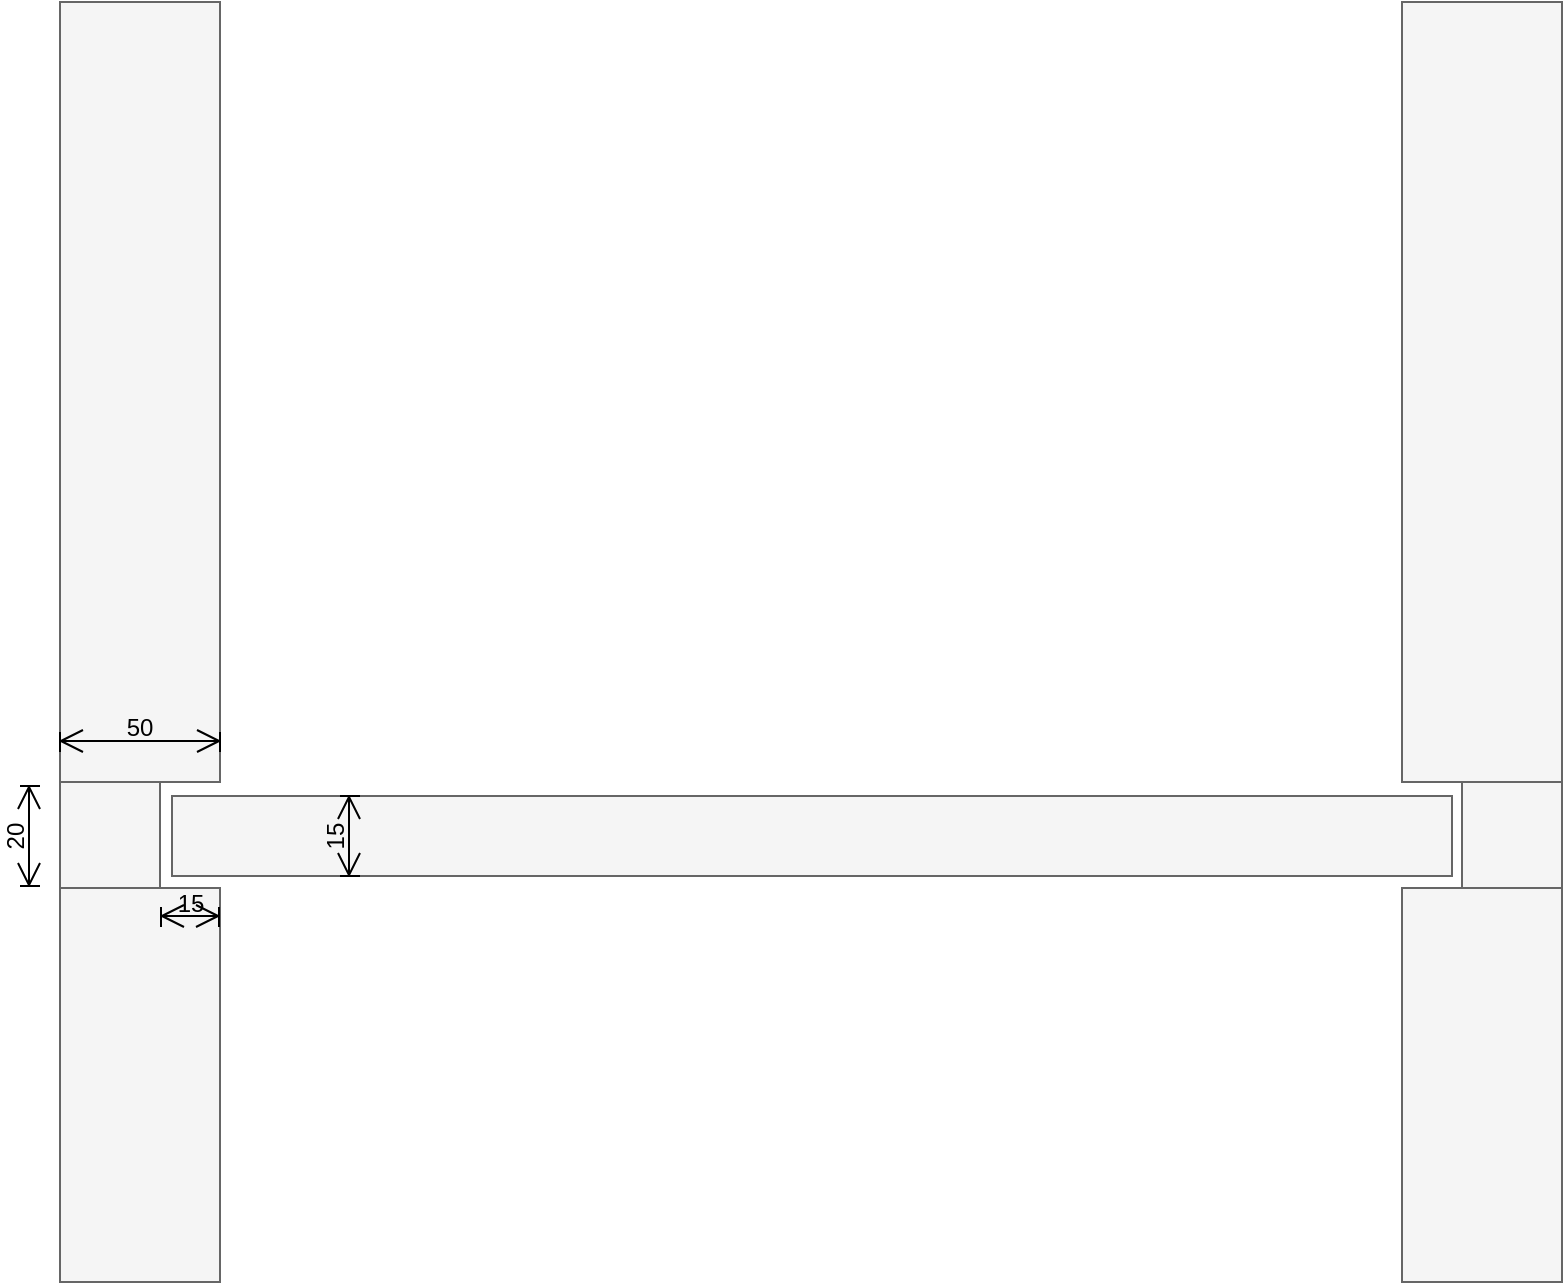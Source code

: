 <mxfile version="21.6.8" type="device" pages="3">
  <diagram id="arUw2AD56AtyqMGTvUxu" name="Mauer und Betonplatte">
    <mxGraphModel dx="1306" dy="821" grid="1" gridSize="10" guides="1" tooltips="1" connect="1" arrows="1" fold="1" page="1" pageScale="1" pageWidth="827" pageHeight="1169" math="0" shadow="0">
      <root>
        <mxCell id="0" />
        <mxCell id="1" parent="0" />
        <mxCell id="bNWo4qMjO5p3vfD7yrDm-2" value="" style="rounded=0;whiteSpace=wrap;html=1;fillColor=#f5f5f5;fontColor=#333333;strokeColor=#666666;" parent="1" vertex="1">
          <mxGeometry x="96" y="557" width="640" height="40" as="geometry" />
        </mxCell>
        <mxCell id="bNWo4qMjO5p3vfD7yrDm-3" value="" style="rounded=0;whiteSpace=wrap;html=1;fillColor=#f5f5f5;fontColor=#333333;strokeColor=#666666;" parent="1" vertex="1">
          <mxGeometry x="40" y="603" width="80" height="197" as="geometry" />
        </mxCell>
        <mxCell id="bNWo4qMjO5p3vfD7yrDm-4" value="" style="rounded=0;whiteSpace=wrap;html=1;fillColor=#f5f5f5;fontColor=#333333;strokeColor=#666666;" parent="1" vertex="1">
          <mxGeometry x="40" y="160" width="80" height="390" as="geometry" />
        </mxCell>
        <mxCell id="bNWo4qMjO5p3vfD7yrDm-5" value="" style="rounded=0;whiteSpace=wrap;html=1;fillColor=#f5f5f5;fontColor=#333333;strokeColor=#666666;imageHeight=20;" parent="1" vertex="1">
          <mxGeometry x="40" y="550" width="50" height="53" as="geometry" />
        </mxCell>
        <mxCell id="bNWo4qMjO5p3vfD7yrDm-6" value="15" style="shape=dimension;direction=north;whiteSpace=wrap;html=1;align=center;points=[];verticalAlign=bottom;labelBackgroundColor=none;horizontal=0;spacingBottom=3;" parent="1" vertex="1">
          <mxGeometry x="180" y="557" width="10" height="40" as="geometry" />
        </mxCell>
        <mxCell id="bNWo4qMjO5p3vfD7yrDm-7" value="50" style="shape=dimension;direction=north;whiteSpace=wrap;html=1;align=center;points=[];verticalAlign=bottom;labelBackgroundColor=none;horizontal=0;spacingBottom=3;rotation=90;" parent="1" vertex="1">
          <mxGeometry x="75" y="490" width="10" height="80" as="geometry" />
        </mxCell>
        <mxCell id="bNWo4qMjO5p3vfD7yrDm-10" value="15" style="shape=dimension;direction=north;whiteSpace=wrap;html=1;align=center;points=[];verticalAlign=bottom;labelBackgroundColor=none;horizontal=0;spacingBottom=3;rotation=90;" parent="1" vertex="1">
          <mxGeometry x="100" y="603" width="10" height="29" as="geometry" />
        </mxCell>
        <mxCell id="bNWo4qMjO5p3vfD7yrDm-11" value="20" style="shape=dimension;direction=north;whiteSpace=wrap;html=1;align=center;points=[];verticalAlign=bottom;labelBackgroundColor=none;horizontal=0;spacingBottom=3;" parent="1" vertex="1">
          <mxGeometry x="20" y="552" width="10" height="50" as="geometry" />
        </mxCell>
        <mxCell id="bNWo4qMjO5p3vfD7yrDm-14" value="" style="rounded=0;whiteSpace=wrap;html=1;fillColor=#f5f5f5;fontColor=#333333;strokeColor=#666666;" parent="1" vertex="1">
          <mxGeometry x="711" y="603" width="80" height="197" as="geometry" />
        </mxCell>
        <mxCell id="bNWo4qMjO5p3vfD7yrDm-15" value="" style="rounded=0;whiteSpace=wrap;html=1;fillColor=#f5f5f5;fontColor=#333333;strokeColor=#666666;" parent="1" vertex="1">
          <mxGeometry x="711" y="160" width="80" height="390" as="geometry" />
        </mxCell>
        <mxCell id="bNWo4qMjO5p3vfD7yrDm-16" value="" style="rounded=0;whiteSpace=wrap;html=1;fillColor=#f5f5f5;fontColor=#333333;strokeColor=#666666;imageHeight=20;" parent="1" vertex="1">
          <mxGeometry x="741" y="550" width="50" height="53" as="geometry" />
        </mxCell>
      </root>
    </mxGraphModel>
  </diagram>
  <diagram name="Decke und Betonträger" id="pxmdkLOjT8xKA3rRRwZG">
    <mxGraphModel dx="1306" dy="821" grid="1" gridSize="10" guides="1" tooltips="1" connect="1" arrows="1" fold="1" page="1" pageScale="1" pageWidth="827" pageHeight="1169" math="0" shadow="0">
      <root>
        <mxCell id="TyFNTDzyKUzdhMpei_I--0" />
        <mxCell id="TyFNTDzyKUzdhMpei_I--1" parent="TyFNTDzyKUzdhMpei_I--0" />
        <mxCell id="TyFNTDzyKUzdhMpei_I--2" value="" style="rounded=0;whiteSpace=wrap;html=1;fillColor=#d0cee2;strokeColor=#56517e;" parent="TyFNTDzyKUzdhMpei_I--1" vertex="1">
          <mxGeometry x="96" y="117" width="640" height="40" as="geometry" />
        </mxCell>
        <mxCell id="TyFNTDzyKUzdhMpei_I--4" value="" style="rounded=0;whiteSpace=wrap;html=1;fillColor=#f5f5f5;fontColor=#333333;strokeColor=#666666;" parent="TyFNTDzyKUzdhMpei_I--1" vertex="1">
          <mxGeometry x="40" y="160" width="80" height="390" as="geometry" />
        </mxCell>
        <mxCell id="TyFNTDzyKUzdhMpei_I--5" value="" style="rounded=0;whiteSpace=wrap;html=1;fillColor=#f5f5f5;fontColor=#333333;strokeColor=#666666;imageHeight=20;" parent="TyFNTDzyKUzdhMpei_I--1" vertex="1">
          <mxGeometry x="40" y="117" width="50" height="43" as="geometry" />
        </mxCell>
        <mxCell id="TyFNTDzyKUzdhMpei_I--6" value="30" style="shape=dimension;direction=north;whiteSpace=wrap;html=1;align=center;points=[];verticalAlign=bottom;labelBackgroundColor=none;horizontal=0;spacingBottom=3;" parent="TyFNTDzyKUzdhMpei_I--1" vertex="1">
          <mxGeometry x="180" y="117" width="10" height="40" as="geometry" />
        </mxCell>
        <mxCell id="TyFNTDzyKUzdhMpei_I--7" value="50" style="shape=dimension;direction=north;whiteSpace=wrap;html=1;align=center;points=[];verticalAlign=bottom;labelBackgroundColor=none;horizontal=0;spacingBottom=3;rotation=90;" parent="TyFNTDzyKUzdhMpei_I--1" vertex="1">
          <mxGeometry x="75" y="220" width="10" height="80" as="geometry" />
        </mxCell>
        <mxCell id="TyFNTDzyKUzdhMpei_I--8" value="30" style="shape=dimension;direction=north;whiteSpace=wrap;html=1;align=center;points=[];verticalAlign=bottom;labelBackgroundColor=none;horizontal=0;spacingBottom=3;rotation=90;" parent="TyFNTDzyKUzdhMpei_I--1" vertex="1">
          <mxGeometry x="100" y="170" width="10" height="29" as="geometry" />
        </mxCell>
        <mxCell id="TyFNTDzyKUzdhMpei_I--11" value="" style="rounded=0;whiteSpace=wrap;html=1;fillColor=#f5f5f5;fontColor=#333333;strokeColor=#666666;" parent="TyFNTDzyKUzdhMpei_I--1" vertex="1">
          <mxGeometry x="711" y="160" width="80" height="390" as="geometry" />
        </mxCell>
        <mxCell id="YM4KHrIrMXbL62gGPkuM-0" value="" style="rounded=0;whiteSpace=wrap;html=1;fillColor=#f5f5f5;fontColor=#333333;strokeColor=#666666;imageHeight=20;" parent="TyFNTDzyKUzdhMpei_I--1" vertex="1">
          <mxGeometry x="741" y="117" width="50" height="43" as="geometry" />
        </mxCell>
        <mxCell id="TyFNTDzyKUzdhMpei_I--10" value="" style="rounded=0;whiteSpace=wrap;html=1;fillColor=#d0cee2;strokeColor=#56517e;" parent="TyFNTDzyKUzdhMpei_I--1" vertex="1">
          <mxGeometry x="90" y="522" width="650" height="28" as="geometry" />
        </mxCell>
        <mxCell id="YM4KHrIrMXbL62gGPkuM-1" value="375" style="shape=dimension;direction=north;whiteSpace=wrap;html=1;align=center;points=[];verticalAlign=bottom;labelBackgroundColor=none;horizontal=0;spacingBottom=3;rotation=90;" parent="TyFNTDzyKUzdhMpei_I--1" vertex="1">
          <mxGeometry x="410" y="-285" width="10" height="750" as="geometry" />
        </mxCell>
        <mxCell id="YM4KHrIrMXbL62gGPkuM-2" value="30" style="shape=dimension;direction=north;whiteSpace=wrap;html=1;align=center;points=[];verticalAlign=bottom;labelBackgroundColor=none;horizontal=0;spacingBottom=3;rotation=90;" parent="TyFNTDzyKUzdhMpei_I--1" vertex="1">
          <mxGeometry x="720" y="170" width="10" height="29" as="geometry" />
        </mxCell>
      </root>
    </mxGraphModel>
  </diagram>
  <diagram name="Copy of Decke und Betonträger" id="NxXWbkH-fYnOdKeSSa97">
    <mxGraphModel dx="1306" dy="821" grid="1" gridSize="10" guides="1" tooltips="1" connect="1" arrows="1" fold="1" page="1" pageScale="1" pageWidth="827" pageHeight="1169" math="0" shadow="0">
      <root>
        <mxCell id="tARdcCmo3QFQ5GC-vq3U-0" />
        <mxCell id="tARdcCmo3QFQ5GC-vq3U-1" parent="tARdcCmo3QFQ5GC-vq3U-0" />
        <mxCell id="tARdcCmo3QFQ5GC-vq3U-2" value="" style="rounded=0;whiteSpace=wrap;html=1;fillColor=#d0cee2;strokeColor=#56517e;" parent="tARdcCmo3QFQ5GC-vq3U-1" vertex="1">
          <mxGeometry x="96" y="117" width="640" height="40" as="geometry" />
        </mxCell>
        <mxCell id="tARdcCmo3QFQ5GC-vq3U-3" value="" style="rounded=0;whiteSpace=wrap;html=1;fillColor=#f5f5f5;fontColor=#333333;strokeColor=#666666;" parent="tARdcCmo3QFQ5GC-vq3U-1" vertex="1">
          <mxGeometry x="40" y="160" width="80" height="520" as="geometry" />
        </mxCell>
        <mxCell id="tARdcCmo3QFQ5GC-vq3U-4" value="" style="rounded=0;whiteSpace=wrap;html=1;fillColor=#f5f5f5;fontColor=#333333;strokeColor=#666666;imageHeight=20;" parent="tARdcCmo3QFQ5GC-vq3U-1" vertex="1">
          <mxGeometry x="40" y="117" width="50" height="43" as="geometry" />
        </mxCell>
        <mxCell id="tARdcCmo3QFQ5GC-vq3U-5" value="30" style="shape=dimension;direction=north;whiteSpace=wrap;html=1;align=center;points=[];verticalAlign=bottom;labelBackgroundColor=none;horizontal=0;spacingBottom=3;" parent="tARdcCmo3QFQ5GC-vq3U-1" vertex="1">
          <mxGeometry x="180" y="117" width="10" height="40" as="geometry" />
        </mxCell>
        <mxCell id="tARdcCmo3QFQ5GC-vq3U-8" value="" style="rounded=0;whiteSpace=wrap;html=1;fillColor=#f5f5f5;fontColor=#333333;strokeColor=#666666;" parent="tARdcCmo3QFQ5GC-vq3U-1" vertex="1">
          <mxGeometry x="711" y="160" width="80" height="520" as="geometry" />
        </mxCell>
        <mxCell id="tARdcCmo3QFQ5GC-vq3U-9" value="" style="rounded=0;whiteSpace=wrap;html=1;fillColor=#f5f5f5;fontColor=#333333;strokeColor=#666666;imageHeight=20;" parent="tARdcCmo3QFQ5GC-vq3U-1" vertex="1">
          <mxGeometry x="741" y="117" width="50" height="43" as="geometry" />
        </mxCell>
        <mxCell id="tARdcCmo3QFQ5GC-vq3U-10" value="" style="rounded=0;whiteSpace=wrap;html=1;fillColor=#d0cee2;strokeColor=#56517e;" parent="tARdcCmo3QFQ5GC-vq3U-1" vertex="1">
          <mxGeometry x="90" y="522" width="650" height="28" as="geometry" />
        </mxCell>
        <mxCell id="tARdcCmo3QFQ5GC-vq3U-11" value="375" style="shape=dimension;direction=north;whiteSpace=wrap;html=1;align=center;points=[];verticalAlign=bottom;labelBackgroundColor=none;horizontal=0;spacingBottom=3;rotation=90;" parent="tARdcCmo3QFQ5GC-vq3U-1" vertex="1">
          <mxGeometry x="410" y="-285" width="10" height="750" as="geometry" />
        </mxCell>
        <mxCell id="t_UBuEl-bmohPQ0kJi-u-1" value="" style="rounded=0;whiteSpace=wrap;html=1;fillColor=#d0cee2;strokeColor=#56517e;" parent="tARdcCmo3QFQ5GC-vq3U-1" vertex="1">
          <mxGeometry x="40" y="684" width="80" height="226" as="geometry" />
        </mxCell>
        <mxCell id="t_UBuEl-bmohPQ0kJi-u-2" value="" style="rounded=0;whiteSpace=wrap;html=1;fillColor=#d0cee2;strokeColor=#56517e;" parent="tARdcCmo3QFQ5GC-vq3U-1" vertex="1">
          <mxGeometry x="710" y="684" width="80" height="226" as="geometry" />
        </mxCell>
        <mxCell id="t_UBuEl-bmohPQ0kJi-u-3" value="270" style="shape=dimension;direction=south;whiteSpace=wrap;html=1;align=center;points=[];verticalAlign=top;labelBackgroundColor=none;horizontal=0;spacingTop=-15;" parent="tARdcCmo3QFQ5GC-vq3U-1" vertex="1">
          <mxGeometry x="150" y="160" width="40" height="360" as="geometry" />
        </mxCell>
        <mxCell id="t_UBuEl-bmohPQ0kJi-u-4" value="300" style="shape=dimension;direction=south;whiteSpace=wrap;html=1;align=center;points=[];verticalAlign=top;labelBackgroundColor=none;horizontal=0;spacingTop=-15;" parent="tARdcCmo3QFQ5GC-vq3U-1" vertex="1">
          <mxGeometry x="150" y="550" width="40" height="360" as="geometry" />
        </mxCell>
        <mxCell id="t_UBuEl-bmohPQ0kJi-u-5" value="" style="rounded=0;whiteSpace=wrap;html=1;fillColor=#d0cee2;strokeColor=#56517e;" parent="tARdcCmo3QFQ5GC-vq3U-1" vertex="1">
          <mxGeometry x="40" y="910" width="750" height="28" as="geometry" />
        </mxCell>
        <mxCell id="t_UBuEl-bmohPQ0kJi-u-6" value="" style="rounded=0;whiteSpace=wrap;html=1;fillColor=#bac8d3;strokeColor=#23445d;" parent="tARdcCmo3QFQ5GC-vq3U-1" vertex="1">
          <mxGeometry x="26" y="932" width="780" height="48" as="geometry" />
        </mxCell>
      </root>
    </mxGraphModel>
  </diagram>
</mxfile>
